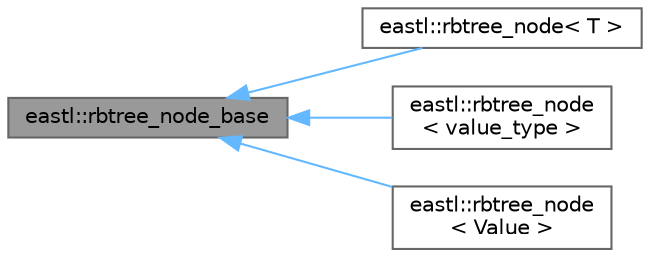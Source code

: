 digraph "eastl::rbtree_node_base"
{
 // LATEX_PDF_SIZE
  bgcolor="transparent";
  edge [fontname=Helvetica,fontsize=10,labelfontname=Helvetica,labelfontsize=10];
  node [fontname=Helvetica,fontsize=10,shape=box,height=0.2,width=0.4];
  rankdir="LR";
  Node1 [id="Node000001",label="eastl::rbtree_node_base",height=0.2,width=0.4,color="gray40", fillcolor="grey60", style="filled", fontcolor="black",tooltip=" "];
  Node1 -> Node2 [id="edge1_Node000001_Node000002",dir="back",color="steelblue1",style="solid",tooltip=" "];
  Node2 [id="Node000002",label="eastl::rbtree_node\< T \>",height=0.2,width=0.4,color="gray40", fillcolor="white", style="filled",URL="$structeastl_1_1rbtree__node.html",tooltip=" "];
  Node1 -> Node3 [id="edge2_Node000001_Node000003",dir="back",color="steelblue1",style="solid",tooltip=" "];
  Node3 [id="Node000003",label="eastl::rbtree_node\l\< value_type \>",height=0.2,width=0.4,color="gray40", fillcolor="white", style="filled",URL="$structeastl_1_1rbtree__node.html",tooltip=" "];
  Node1 -> Node4 [id="edge3_Node000001_Node000004",dir="back",color="steelblue1",style="solid",tooltip=" "];
  Node4 [id="Node000004",label="eastl::rbtree_node\l\< Value \>",height=0.2,width=0.4,color="gray40", fillcolor="white", style="filled",URL="$structeastl_1_1rbtree__node.html",tooltip=" "];
}
